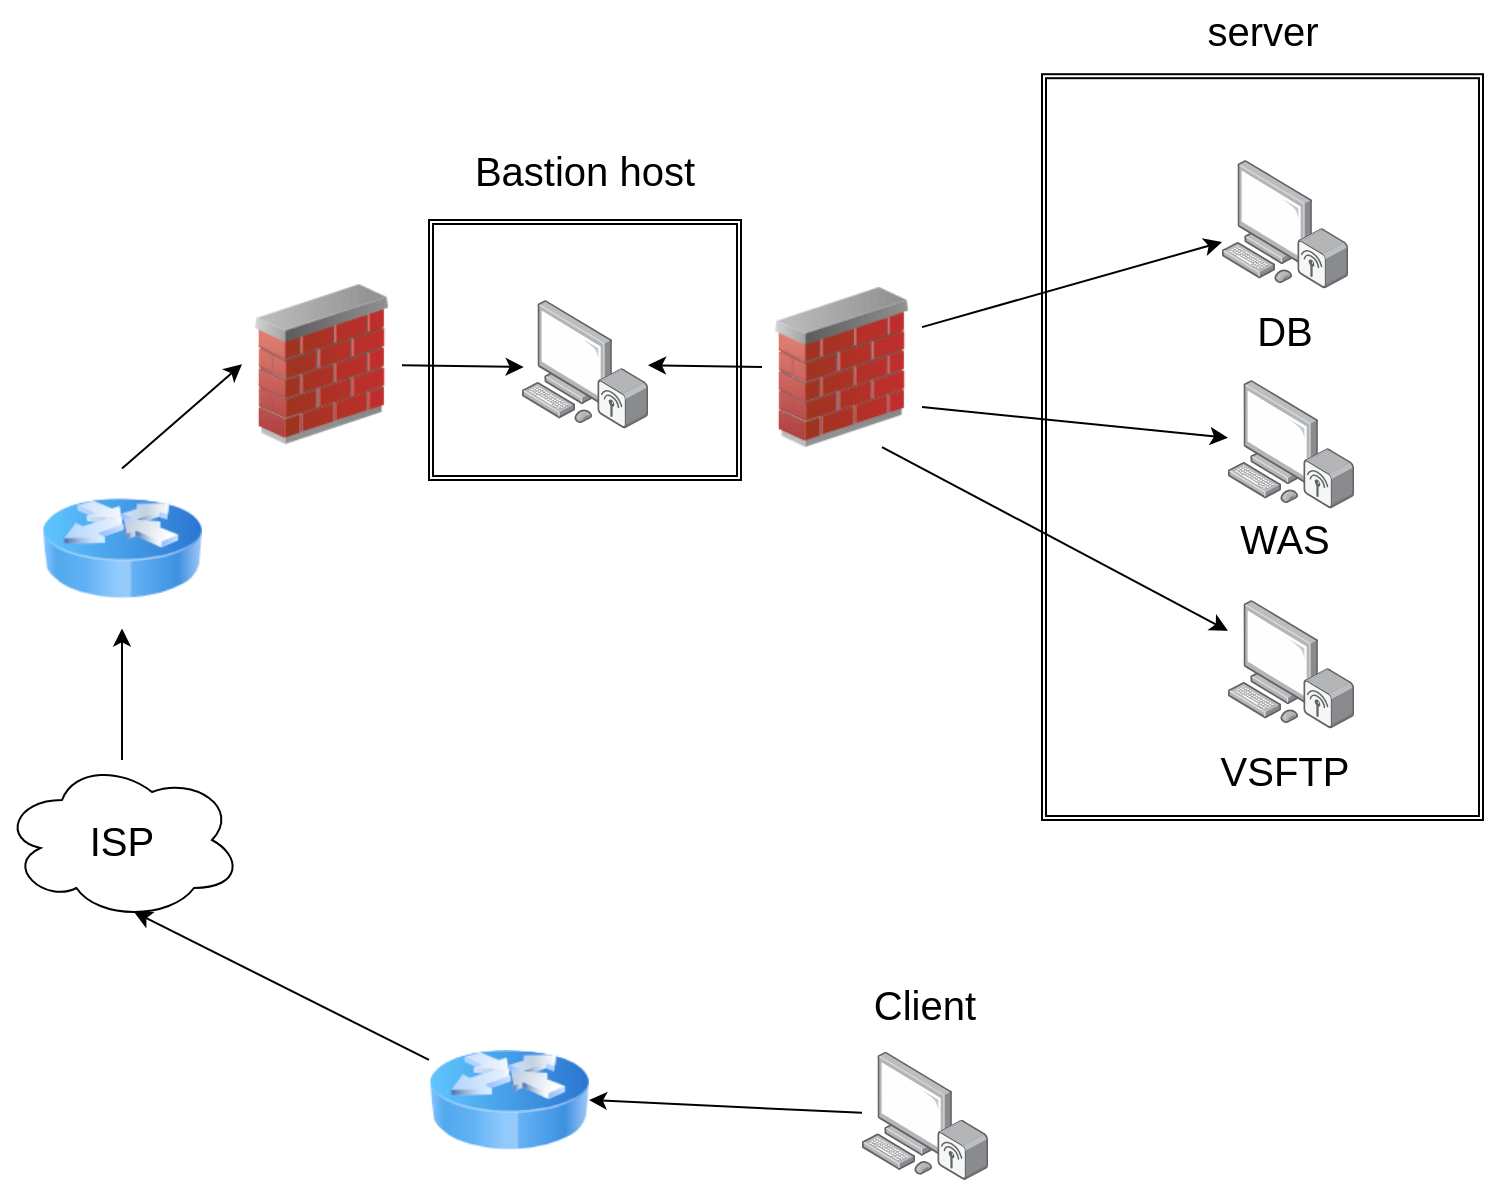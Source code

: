 <mxfile>
    <diagram id="Gq4_SWtOy4tovy_03InK" name="페이지-1">
        <mxGraphModel dx="905" dy="619" grid="1" gridSize="10" guides="1" tooltips="1" connect="1" arrows="1" fold="1" page="1" pageScale="1" pageWidth="827" pageHeight="1169" math="0" shadow="0">
            <root>
                <mxCell id="0"/>
                <mxCell id="1" parent="0"/>
                <mxCell id="3" value="" style="shape=ext;double=1;rounded=0;whiteSpace=wrap;html=1;" vertex="1" parent="1">
                    <mxGeometry x="233.5" y="150" width="156" height="130" as="geometry"/>
                </mxCell>
                <mxCell id="7" value="" style="shape=ext;double=1;rounded=0;whiteSpace=wrap;html=1;" vertex="1" parent="1">
                    <mxGeometry x="540" y="77.1" width="220.5" height="372.9" as="geometry"/>
                </mxCell>
                <mxCell id="24" style="edgeStyle=none;html=1;entryX=1;entryY=0.5;entryDx=0;entryDy=0;fontSize=20;" edge="1" parent="1" source="2" target="23">
                    <mxGeometry relative="1" as="geometry"/>
                </mxCell>
                <mxCell id="2" value="" style="points=[];aspect=fixed;html=1;align=center;shadow=0;dashed=0;image;image=img/lib/allied_telesis/computer_and_terminals/Personal_Computer_Wireless.svg;" vertex="1" parent="1">
                    <mxGeometry x="450" y="565.8" width="63" height="64.2" as="geometry"/>
                </mxCell>
                <mxCell id="9" style="edgeStyle=none;html=1;exitX=1;exitY=0.25;exitDx=0;exitDy=0;" edge="1" parent="1" source="19" target="5">
                    <mxGeometry relative="1" as="geometry"/>
                </mxCell>
                <mxCell id="10" style="edgeStyle=none;html=1;exitX=1;exitY=0.75;exitDx=0;exitDy=0;" edge="1" parent="1" source="19" target="6">
                    <mxGeometry relative="1" as="geometry"/>
                </mxCell>
                <mxCell id="4" value="" style="points=[];aspect=fixed;html=1;align=center;shadow=0;dashed=0;image;image=img/lib/allied_telesis/computer_and_terminals/Personal_Computer_Wireless.svg;" vertex="1" parent="1">
                    <mxGeometry x="280" y="190" width="63" height="64.2" as="geometry"/>
                </mxCell>
                <mxCell id="5" value="" style="points=[];aspect=fixed;html=1;align=center;shadow=0;dashed=0;image;image=img/lib/allied_telesis/computer_and_terminals/Personal_Computer_Wireless.svg;" vertex="1" parent="1">
                    <mxGeometry x="630" y="120" width="63" height="64.2" as="geometry"/>
                </mxCell>
                <mxCell id="6" value="" style="points=[];aspect=fixed;html=1;align=center;shadow=0;dashed=0;image;image=img/lib/allied_telesis/computer_and_terminals/Personal_Computer_Wireless.svg;" vertex="1" parent="1">
                    <mxGeometry x="633" y="230" width="63" height="64.2" as="geometry"/>
                </mxCell>
                <mxCell id="11" value="&lt;font style=&quot;font-size: 20px;&quot;&gt;Bastion host&lt;/font&gt;" style="text;html=1;strokeColor=none;fillColor=none;align=center;verticalAlign=middle;whiteSpace=wrap;rounded=0;" vertex="1" parent="1">
                    <mxGeometry x="253" y="110" width="117" height="30" as="geometry"/>
                </mxCell>
                <mxCell id="12" value="&lt;font style=&quot;font-size: 20px;&quot;&gt;server&lt;/font&gt;" style="text;html=1;strokeColor=none;fillColor=none;align=center;verticalAlign=middle;whiteSpace=wrap;rounded=0;" vertex="1" parent="1">
                    <mxGeometry x="591.75" y="40" width="117" height="30" as="geometry"/>
                </mxCell>
                <mxCell id="14" value="&lt;span style=&quot;font-size: 20px;&quot;&gt;DB&lt;/span&gt;" style="text;html=1;strokeColor=none;fillColor=none;align=center;verticalAlign=middle;whiteSpace=wrap;rounded=0;" vertex="1" parent="1">
                    <mxGeometry x="603" y="190" width="117" height="30" as="geometry"/>
                </mxCell>
                <mxCell id="15" value="&lt;span style=&quot;font-size: 20px;&quot;&gt;WAS&lt;/span&gt;" style="text;html=1;strokeColor=none;fillColor=none;align=center;verticalAlign=middle;whiteSpace=wrap;rounded=0;" vertex="1" parent="1">
                    <mxGeometry x="603" y="294.2" width="117" height="30" as="geometry"/>
                </mxCell>
                <mxCell id="16" value="&lt;font style=&quot;font-size: 20px;&quot;&gt;Client&lt;/font&gt;" style="text;html=1;strokeColor=none;fillColor=none;align=center;verticalAlign=middle;whiteSpace=wrap;rounded=0;" vertex="1" parent="1">
                    <mxGeometry x="423" y="527.1" width="117" height="30" as="geometry"/>
                </mxCell>
                <mxCell id="18" style="edgeStyle=none;html=1;entryX=0.013;entryY=0.522;entryDx=0;entryDy=0;entryPerimeter=0;fontSize=20;" edge="1" parent="1" source="17" target="4">
                    <mxGeometry relative="1" as="geometry"/>
                </mxCell>
                <mxCell id="17" value="" style="image;html=1;image=img/lib/clip_art/networking/Firewall_02_128x128.png;fontSize=20;" vertex="1" parent="1">
                    <mxGeometry x="140" y="182.1" width="80" height="80" as="geometry"/>
                </mxCell>
                <mxCell id="20" style="edgeStyle=none;html=1;exitX=0;exitY=0.5;exitDx=0;exitDy=0;fontSize=20;" edge="1" parent="1" source="19" target="4">
                    <mxGeometry relative="1" as="geometry"/>
                </mxCell>
                <mxCell id="29" style="edgeStyle=none;html=1;exitX=0.75;exitY=1;exitDx=0;exitDy=0;fontSize=20;" edge="1" parent="1" source="19" target="30">
                    <mxGeometry relative="1" as="geometry">
                        <mxPoint x="500" y="390" as="targetPoint"/>
                    </mxGeometry>
                </mxCell>
                <mxCell id="19" value="" style="image;html=1;image=img/lib/clip_art/networking/Firewall_02_128x128.png;fontSize=20;" vertex="1" parent="1">
                    <mxGeometry x="400" y="183.55" width="80" height="80" as="geometry"/>
                </mxCell>
                <mxCell id="22" style="edgeStyle=none;html=1;entryX=0;entryY=0.5;entryDx=0;entryDy=0;fontSize=20;exitX=0.5;exitY=0;exitDx=0;exitDy=0;" edge="1" parent="1" source="26" target="17">
                    <mxGeometry relative="1" as="geometry"/>
                </mxCell>
                <mxCell id="27" style="edgeStyle=none;html=1;entryX=0.5;entryY=1;entryDx=0;entryDy=0;fontSize=20;" edge="1" parent="1" source="21" target="26">
                    <mxGeometry relative="1" as="geometry"/>
                </mxCell>
                <mxCell id="21" value="ISP" style="ellipse;shape=cloud;whiteSpace=wrap;html=1;fontSize=20;" vertex="1" parent="1">
                    <mxGeometry x="20" y="420" width="120" height="80" as="geometry"/>
                </mxCell>
                <mxCell id="25" style="edgeStyle=none;html=1;entryX=0.55;entryY=0.95;entryDx=0;entryDy=0;entryPerimeter=0;fontSize=20;" edge="1" parent="1" source="23" target="21">
                    <mxGeometry relative="1" as="geometry"/>
                </mxCell>
                <mxCell id="23" value="" style="image;html=1;image=img/lib/clip_art/networking/Router_Icon_128x128.png;fontSize=20;" vertex="1" parent="1">
                    <mxGeometry x="233.5" y="550" width="80" height="80" as="geometry"/>
                </mxCell>
                <mxCell id="26" value="" style="image;html=1;image=img/lib/clip_art/networking/Router_Icon_128x128.png;fontSize=20;" vertex="1" parent="1">
                    <mxGeometry x="40" y="274.2" width="80" height="80" as="geometry"/>
                </mxCell>
                <mxCell id="30" value="" style="points=[];aspect=fixed;html=1;align=center;shadow=0;dashed=0;image;image=img/lib/allied_telesis/computer_and_terminals/Personal_Computer_Wireless.svg;" vertex="1" parent="1">
                    <mxGeometry x="633" y="340" width="63" height="64.2" as="geometry"/>
                </mxCell>
                <mxCell id="31" value="&lt;span style=&quot;font-size: 20px;&quot;&gt;VSFTP&lt;/span&gt;" style="text;html=1;strokeColor=none;fillColor=none;align=center;verticalAlign=middle;whiteSpace=wrap;rounded=0;" vertex="1" parent="1">
                    <mxGeometry x="603" y="410" width="117" height="30" as="geometry"/>
                </mxCell>
            </root>
        </mxGraphModel>
    </diagram>
</mxfile>